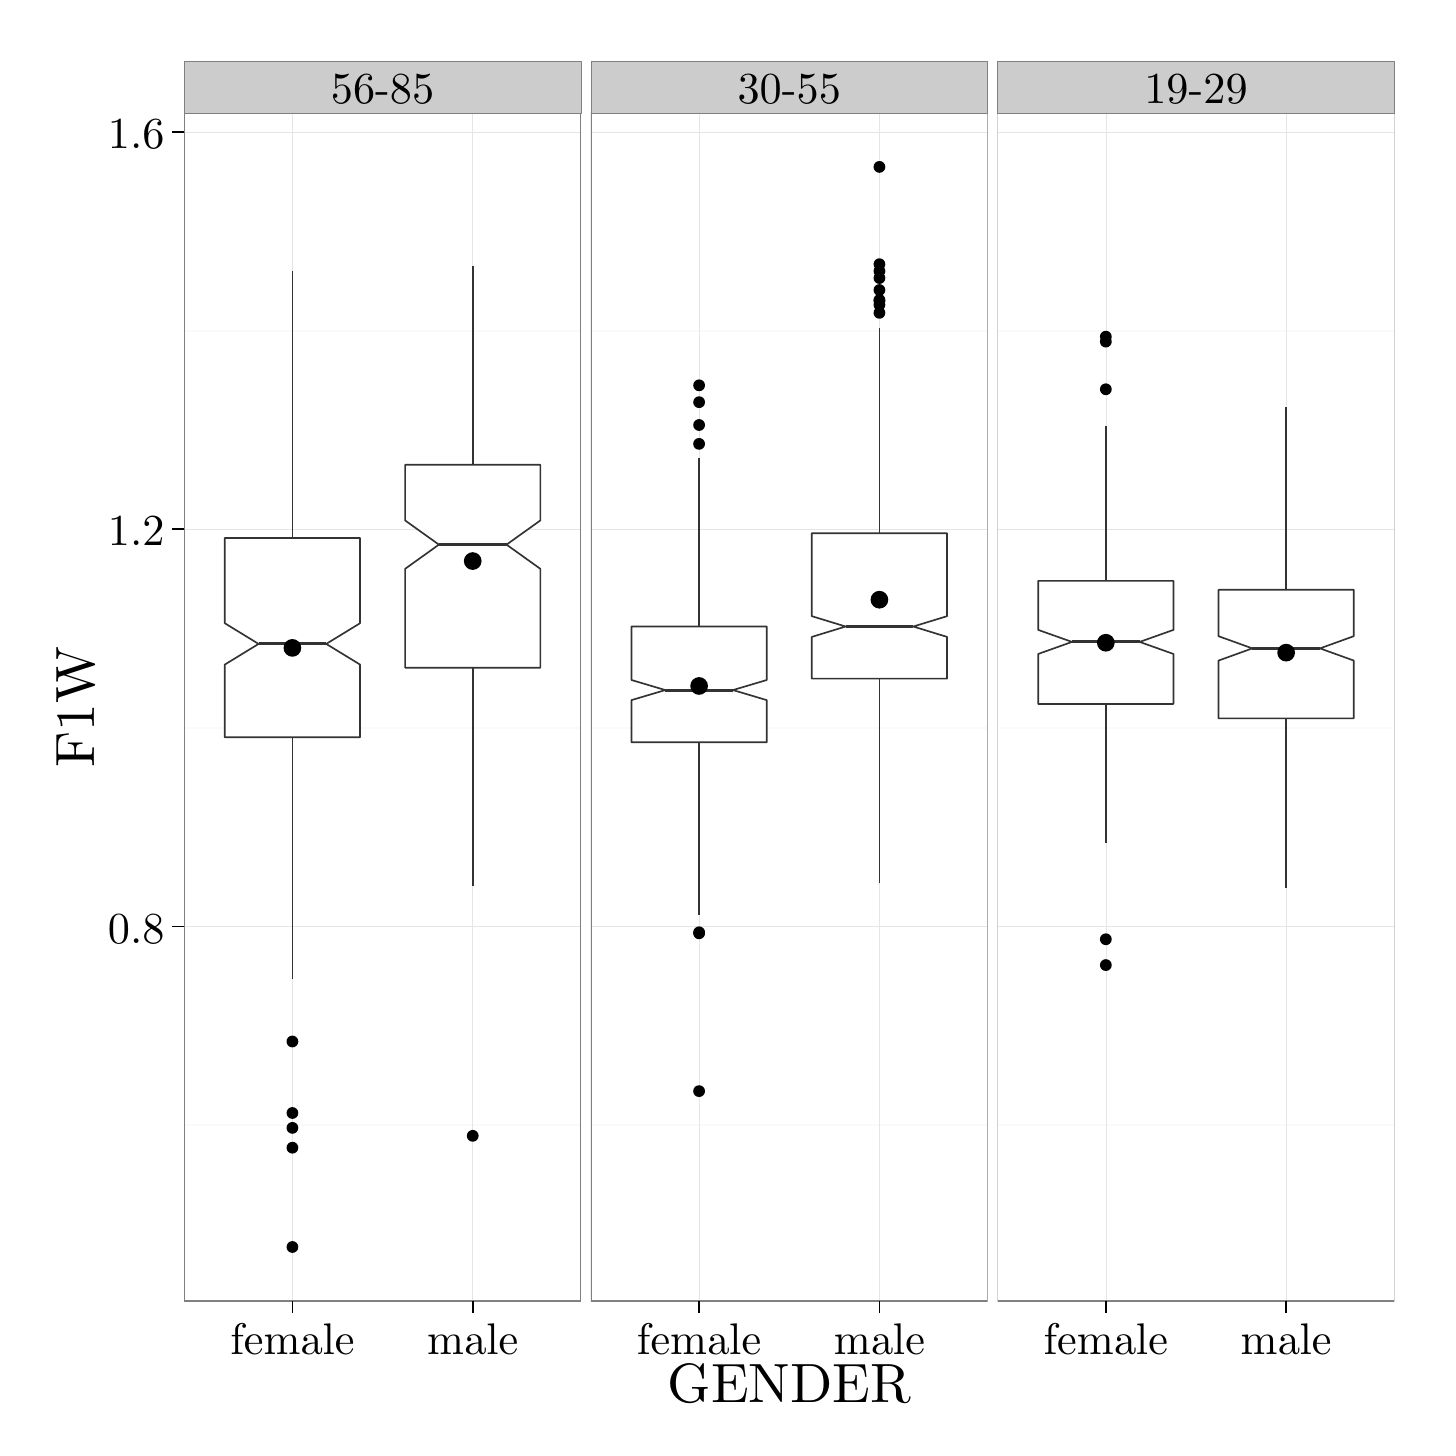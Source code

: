 % Created by tikzDevice version 0.8.1 on 2016-02-09 02:14:27
% !TEX encoding = UTF-8 Unicode
\begin{tikzpicture}[x=1pt,y=1pt]
\definecolor{fillColor}{RGB}{255,255,255}
\path[use as bounding box,fill=fillColor,fill opacity=0.00] (0,0) rectangle (505.89,505.89);
\begin{scope}
\path[clip] (  0.00,  0.00) rectangle (505.89,505.89);
\definecolor{drawColor}{RGB}{255,255,255}
\definecolor{fillColor}{RGB}{255,255,255}

\path[draw=drawColor,line width= 0.6pt,line join=round,line cap=round,fill=fillColor] (  0.00, -0.00) rectangle (505.89,505.89);
\end{scope}
\begin{scope}
\path[clip] ( 56.56, 45.77) rectangle (199.92,475.09);
\definecolor{fillColor}{RGB}{255,255,255}

\path[fill=fillColor] ( 56.56, 45.77) rectangle (199.92,475.09);
\definecolor{drawColor}{gray}{0.98}

\path[draw=drawColor,line width= 0.6pt,line join=round] ( 56.56,109.41) --
	(199.92,109.41);

\path[draw=drawColor,line width= 0.6pt,line join=round] ( 56.56,252.90) --
	(199.92,252.90);

\path[draw=drawColor,line width= 0.6pt,line join=round] ( 56.56,396.38) --
	(199.92,396.38);
\definecolor{drawColor}{gray}{0.90}

\path[draw=drawColor,line width= 0.2pt,line join=round] ( 56.56,181.15) --
	(199.92,181.15);

\path[draw=drawColor,line width= 0.2pt,line join=round] ( 56.56,324.64) --
	(199.92,324.64);

\path[draw=drawColor,line width= 0.2pt,line join=round] ( 56.56,468.13) --
	(199.92,468.13);

\path[draw=drawColor,line width= 0.2pt,line join=round] ( 95.66, 45.77) --
	( 95.66,475.09);

\path[draw=drawColor,line width= 0.2pt,line join=round] (160.82, 45.77) --
	(160.82,475.09);
\definecolor{fillColor}{RGB}{0,0,0}

\path[fill=fillColor] ( 95.66,139.54) circle (  2.13);

\path[fill=fillColor] ( 95.66,113.71) circle (  2.13);

\path[fill=fillColor] ( 95.66,108.33) circle (  2.13);

\path[fill=fillColor] ( 95.66, 65.29) circle (  2.13);

\path[fill=fillColor] ( 95.66,101.16) circle (  2.13);
\definecolor{drawColor}{gray}{0.20}

\path[draw=drawColor,line width= 0.6pt,line join=round] ( 95.66,321.50) -- ( 95.66,417.91);

\path[draw=drawColor,line width= 0.6pt,line join=round] ( 95.66,249.49) -- ( 95.66,162.14);
\definecolor{fillColor}{RGB}{255,255,255}

\path[draw=drawColor,line width= 0.6pt,line join=round,line cap=round,fill=fillColor] ( 71.23,321.50) --
	( 71.23,290.68) --
	( 83.44,283.21) --
	( 71.23,275.74) --
	( 71.23,249.49) --
	(120.10,249.49) --
	(120.10,275.74) --
	(107.88,283.21) --
	(120.10,290.68) --
	(120.10,321.50) --
	( 71.23,321.50) --
	cycle;

\path[draw=drawColor,line width= 1.1pt,line join=round] ( 83.44,283.21) -- (107.88,283.21);
\definecolor{fillColor}{RGB}{0,0,0}

\path[fill=fillColor] (160.82,105.46) circle (  2.13);

\path[draw=drawColor,line width= 0.6pt,line join=round] (160.82,347.96) -- (160.82,419.70);

\path[draw=drawColor,line width= 0.6pt,line join=round] (160.82,274.60) -- (160.82,195.86);
\definecolor{fillColor}{RGB}{255,255,255}

\path[draw=drawColor,line width= 0.6pt,line join=round,line cap=round,fill=fillColor] (136.39,347.96) --
	(136.39,327.82) --
	(148.60,319.08) --
	(136.39,310.34) --
	(136.39,274.60) --
	(185.25,274.60) --
	(185.25,310.34) --
	(173.04,319.08) --
	(185.25,327.82) --
	(185.25,347.96) --
	(136.39,347.96) --
	cycle;

\path[draw=drawColor,line width= 1.1pt,line join=round] (148.60,319.08) -- (173.04,319.08);
\definecolor{fillColor}{RGB}{0,0,0}

\path[fill=fillColor] ( 95.66,281.77) circle (  3.20);

\path[fill=fillColor] (160.82,313.15) circle (  3.20);
\definecolor{drawColor}{gray}{0.50}

\path[draw=drawColor,line width= 0.6pt,line join=round,line cap=round] ( 56.56, 45.77) rectangle (199.92,475.09);
\end{scope}
\begin{scope}
\path[clip] (203.53, 45.77) rectangle (346.88,475.09);
\definecolor{fillColor}{RGB}{255,255,255}

\path[fill=fillColor] (203.53, 45.77) rectangle (346.88,475.09);
\definecolor{drawColor}{gray}{0.98}

\path[draw=drawColor,line width= 0.6pt,line join=round] (203.53,109.41) --
	(346.88,109.41);

\path[draw=drawColor,line width= 0.6pt,line join=round] (203.53,252.90) --
	(346.88,252.90);

\path[draw=drawColor,line width= 0.6pt,line join=round] (203.53,396.38) --
	(346.88,396.38);
\definecolor{drawColor}{gray}{0.90}

\path[draw=drawColor,line width= 0.2pt,line join=round] (203.53,181.15) --
	(346.88,181.15);

\path[draw=drawColor,line width= 0.2pt,line join=round] (203.53,324.64) --
	(346.88,324.64);

\path[draw=drawColor,line width= 0.2pt,line join=round] (203.53,468.13) --
	(346.88,468.13);

\path[draw=drawColor,line width= 0.2pt,line join=round] (242.62, 45.77) --
	(242.62,475.09);

\path[draw=drawColor,line width= 0.2pt,line join=round] (307.78, 45.77) --
	(307.78,475.09);
\definecolor{fillColor}{RGB}{0,0,0}

\path[fill=fillColor] (242.62,179.00) circle (  2.13);

\path[fill=fillColor] (242.62,178.64) circle (  2.13);

\path[fill=fillColor] (242.62,121.61) circle (  2.13);

\path[fill=fillColor] (242.62,355.49) circle (  2.13);

\path[fill=fillColor] (242.62,362.31) circle (  2.13);

\path[fill=fillColor] (242.62,370.56) circle (  2.13);

\path[fill=fillColor] (242.62,376.65) circle (  2.13);
\definecolor{drawColor}{gray}{0.20}

\path[draw=drawColor,line width= 0.6pt,line join=round] (242.62,289.49) -- (242.62,350.47);

\path[draw=drawColor,line width= 0.6pt,line join=round] (242.62,247.70) -- (242.62,185.10);
\definecolor{fillColor}{RGB}{255,255,255}

\path[draw=drawColor,line width= 0.6pt,line join=round,line cap=round,fill=fillColor] (218.19,289.49) --
	(218.19,270.16) --
	(230.41,266.53) --
	(218.19,262.90) --
	(218.19,247.70) --
	(267.06,247.70) --
	(267.06,262.90) --
	(254.84,266.53) --
	(267.06,270.16) --
	(267.06,289.49) --
	(218.19,289.49) --
	cycle;

\path[draw=drawColor,line width= 1.1pt,line join=round] (230.41,266.53) -- (254.84,266.53);
\definecolor{fillColor}{RGB}{0,0,0}

\path[fill=fillColor] (307.78,415.40) circle (  2.13);

\path[fill=fillColor] (307.78,455.57) circle (  2.13);

\path[fill=fillColor] (307.78,420.42) circle (  2.13);

\path[fill=fillColor] (307.78,407.50) circle (  2.13);

\path[fill=fillColor] (307.78,417.91) circle (  2.13);

\path[fill=fillColor] (307.78,407.15) circle (  2.13);

\path[fill=fillColor] (307.78,402.84) circle (  2.13);

\path[fill=fillColor] (307.78,411.09) circle (  2.13);

\path[fill=fillColor] (307.78,405.71) circle (  2.13);

\path[draw=drawColor,line width= 0.6pt,line join=round] (307.78,323.21) -- (307.78,397.46);

\path[draw=drawColor,line width= 0.6pt,line join=round] (307.78,270.65) -- (307.78,196.94);
\definecolor{fillColor}{RGB}{255,255,255}

\path[draw=drawColor,line width= 0.6pt,line join=round,line cap=round,fill=fillColor] (283.35,323.21) --
	(283.35,293.23) --
	(295.57,289.49) --
	(283.35,285.74) --
	(283.35,270.65) --
	(332.22,270.65) --
	(332.22,285.74) --
	(320.00,289.49) --
	(332.22,293.23) --
	(332.22,323.21) --
	(283.35,323.21) --
	cycle;

\path[draw=drawColor,line width= 1.1pt,line join=round] (295.57,289.49) -- (320.00,289.49);
\definecolor{fillColor}{RGB}{0,0,0}

\path[fill=fillColor] (242.62,268.01) circle (  3.20);

\path[fill=fillColor] (307.78,299.18) circle (  3.20);
\definecolor{drawColor}{gray}{0.50}

\path[draw=drawColor,line width= 0.6pt,line join=round,line cap=round] (203.53, 45.77) rectangle (346.88,475.09);
\end{scope}
\begin{scope}
\path[clip] (350.49, 45.77) rectangle (493.85,475.09);
\definecolor{fillColor}{RGB}{255,255,255}

\path[fill=fillColor] (350.49, 45.77) rectangle (493.85,475.09);
\definecolor{drawColor}{gray}{0.98}

\path[draw=drawColor,line width= 0.6pt,line join=round] (350.49,109.41) --
	(493.85,109.41);

\path[draw=drawColor,line width= 0.6pt,line join=round] (350.49,252.90) --
	(493.85,252.90);

\path[draw=drawColor,line width= 0.6pt,line join=round] (350.49,396.38) --
	(493.85,396.38);
\definecolor{drawColor}{gray}{0.90}

\path[draw=drawColor,line width= 0.2pt,line join=round] (350.49,181.15) --
	(493.85,181.15);

\path[draw=drawColor,line width= 0.2pt,line join=round] (350.49,324.64) --
	(493.85,324.64);

\path[draw=drawColor,line width= 0.2pt,line join=round] (350.49,468.13) --
	(493.85,468.13);

\path[draw=drawColor,line width= 0.2pt,line join=round] (389.59, 45.77) --
	(389.59,475.09);

\path[draw=drawColor,line width= 0.2pt,line join=round] (454.75, 45.77) --
	(454.75,475.09);
\definecolor{fillColor}{RGB}{0,0,0}

\path[fill=fillColor] (389.59,375.22) circle (  2.13);

\path[fill=fillColor] (389.59,392.44) circle (  2.13);

\path[fill=fillColor] (389.59,394.23) circle (  2.13);

\path[fill=fillColor] (389.59,167.16) circle (  2.13);

\path[fill=fillColor] (389.59,176.49) circle (  2.13);
\definecolor{drawColor}{gray}{0.20}

\path[draw=drawColor,line width= 0.6pt,line join=round] (389.59,305.99) -- (389.59,361.95);

\path[draw=drawColor,line width= 0.6pt,line join=round] (389.59,261.51) -- (389.59,211.29);
\definecolor{fillColor}{RGB}{255,255,255}

\path[draw=drawColor,line width= 0.6pt,line join=round,line cap=round,fill=fillColor] (365.15,305.99) --
	(365.15,288.27) --
	(377.37,283.93) --
	(365.15,279.58) --
	(365.15,261.51) --
	(414.02,261.51) --
	(414.02,279.58) --
	(401.81,283.93) --
	(414.02,288.27) --
	(414.02,305.99) --
	(365.15,305.99) --
	cycle;

\path[draw=drawColor,line width= 1.1pt,line join=round] (377.37,283.93) -- (401.81,283.93);

\path[draw=drawColor,line width= 0.6pt,line join=round] (454.75,302.76) -- (454.75,368.76);

\path[draw=drawColor,line width= 0.6pt,line join=round] (454.75,256.30) -- (454.75,195.14);

\path[draw=drawColor,line width= 0.6pt,line join=round,line cap=round,fill=fillColor] (430.31,302.76) --
	(430.31,286.00) --
	(442.53,281.59) --
	(430.31,277.19) --
	(430.31,256.30) --
	(479.18,256.30) --
	(479.18,277.19) --
	(466.97,281.59) --
	(479.18,286.00) --
	(479.18,302.76) --
	(430.31,302.76) --
	cycle;

\path[draw=drawColor,line width= 1.1pt,line join=round] (442.53,281.59) -- (466.97,281.59);
\definecolor{fillColor}{RGB}{0,0,0}

\path[fill=fillColor] (389.59,283.63) circle (  3.20);

\path[fill=fillColor] (454.75,280.05) circle (  3.20);
\definecolor{drawColor}{gray}{0.50}

\path[draw=drawColor,line width= 0.6pt,line join=round,line cap=round] (350.49, 45.77) rectangle (493.85,475.09);
\end{scope}
\begin{scope}
\path[clip] (  0.00,  0.00) rectangle (505.89,505.89);
\definecolor{drawColor}{gray}{0.50}
\definecolor{fillColor}{gray}{0.80}

\path[draw=drawColor,line width= 0.2pt,line join=round,line cap=round,fill=fillColor] ( 56.56,475.09) rectangle (199.92,493.85);
\definecolor{drawColor}{RGB}{0,0,0}

\node[text=drawColor,anchor=base,inner sep=0pt, outer sep=0pt, scale=  1.60] at (128.24,478.43) {56-85};
\end{scope}
\begin{scope}
\path[clip] (  0.00,  0.00) rectangle (505.89,505.89);
\definecolor{drawColor}{gray}{0.50}
\definecolor{fillColor}{gray}{0.80}

\path[draw=drawColor,line width= 0.2pt,line join=round,line cap=round,fill=fillColor] (203.53,475.09) rectangle (346.88,493.85);
\definecolor{drawColor}{RGB}{0,0,0}

\node[text=drawColor,anchor=base,inner sep=0pt, outer sep=0pt, scale=  1.60] at (275.20,478.43) {30-55};
\end{scope}
\begin{scope}
\path[clip] (  0.00,  0.00) rectangle (505.89,505.89);
\definecolor{drawColor}{gray}{0.50}
\definecolor{fillColor}{gray}{0.80}

\path[draw=drawColor,line width= 0.2pt,line join=round,line cap=round,fill=fillColor] (350.49,475.09) rectangle (493.85,493.85);
\definecolor{drawColor}{RGB}{0,0,0}

\node[text=drawColor,anchor=base,inner sep=0pt, outer sep=0pt, scale=  1.60] at (422.17,478.43) {19-29};
\end{scope}
\begin{scope}
\path[clip] (  0.00,  0.00) rectangle (505.89,505.89);
\definecolor{drawColor}{RGB}{0,0,0}

\node[text=drawColor,anchor=base east,inner sep=0pt, outer sep=0pt, scale=  1.60] at ( 49.45,175.12) {0.8};

\node[text=drawColor,anchor=base east,inner sep=0pt, outer sep=0pt, scale=  1.60] at ( 49.45,318.61) {1.2};

\node[text=drawColor,anchor=base east,inner sep=0pt, outer sep=0pt, scale=  1.60] at ( 49.45,462.09) {1.6};
\end{scope}
\begin{scope}
\path[clip] (  0.00,  0.00) rectangle (505.89,505.89);
\definecolor{drawColor}{RGB}{0,0,0}

\path[draw=drawColor,line width= 0.6pt,line join=round] ( 52.30,181.15) --
	( 56.56,181.15);

\path[draw=drawColor,line width= 0.6pt,line join=round] ( 52.30,324.64) --
	( 56.56,324.64);

\path[draw=drawColor,line width= 0.6pt,line join=round] ( 52.30,468.13) --
	( 56.56,468.13);
\end{scope}
\begin{scope}
\path[clip] (  0.00,  0.00) rectangle (505.89,505.89);
\definecolor{drawColor}{RGB}{0,0,0}

\path[draw=drawColor,line width= 0.6pt,line join=round] ( 95.66, 41.50) --
	( 95.66, 45.77);

\path[draw=drawColor,line width= 0.6pt,line join=round] (160.82, 41.50) --
	(160.82, 45.77);
\end{scope}
\begin{scope}
\path[clip] (  0.00,  0.00) rectangle (505.89,505.89);
\definecolor{drawColor}{RGB}{0,0,0}

\node[text=drawColor,anchor=base,inner sep=0pt, outer sep=0pt, scale=  1.60] at ( 95.66, 26.59) {female};

\node[text=drawColor,anchor=base,inner sep=0pt, outer sep=0pt, scale=  1.60] at (160.82, 26.59) {male};
\end{scope}
\begin{scope}
\path[clip] (  0.00,  0.00) rectangle (505.89,505.89);
\definecolor{drawColor}{RGB}{0,0,0}

\path[draw=drawColor,line width= 0.6pt,line join=round] (242.62, 41.50) --
	(242.62, 45.77);

\path[draw=drawColor,line width= 0.6pt,line join=round] (307.78, 41.50) --
	(307.78, 45.77);
\end{scope}
\begin{scope}
\path[clip] (  0.00,  0.00) rectangle (505.89,505.89);
\definecolor{drawColor}{RGB}{0,0,0}

\node[text=drawColor,anchor=base,inner sep=0pt, outer sep=0pt, scale=  1.60] at (242.62, 26.59) {female};

\node[text=drawColor,anchor=base,inner sep=0pt, outer sep=0pt, scale=  1.60] at (307.78, 26.59) {male};
\end{scope}
\begin{scope}
\path[clip] (  0.00,  0.00) rectangle (505.89,505.89);
\definecolor{drawColor}{RGB}{0,0,0}

\path[draw=drawColor,line width= 0.6pt,line join=round] (389.59, 41.50) --
	(389.59, 45.77);

\path[draw=drawColor,line width= 0.6pt,line join=round] (454.75, 41.50) --
	(454.75, 45.77);
\end{scope}
\begin{scope}
\path[clip] (  0.00,  0.00) rectangle (505.89,505.89);
\definecolor{drawColor}{RGB}{0,0,0}

\node[text=drawColor,anchor=base,inner sep=0pt, outer sep=0pt, scale=  1.60] at (389.59, 26.59) {female};

\node[text=drawColor,anchor=base,inner sep=0pt, outer sep=0pt, scale=  1.60] at (454.75, 26.59) {male};
\end{scope}
\begin{scope}
\path[clip] (  0.00,  0.00) rectangle (505.89,505.89);
\definecolor{drawColor}{RGB}{0,0,0}

\node[text=drawColor,anchor=base,inner sep=0pt, outer sep=0pt, scale=  2.00] at (275.20,  9.03) {GENDER};
\end{scope}
\begin{scope}
\path[clip] (  0.00,  0.00) rectangle (505.89,505.89);
\definecolor{drawColor}{RGB}{0,0,0}

\node[text=drawColor,rotate= 90.00,anchor=base,inner sep=0pt, outer sep=0pt, scale=  2.00] at ( 24.12,260.43) {F1W};
\end{scope}
\end{tikzpicture}

